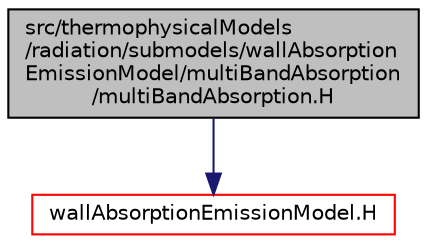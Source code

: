digraph "src/thermophysicalModels/radiation/submodels/wallAbsorptionEmissionModel/multiBandAbsorption/multiBandAbsorption.H"
{
  bgcolor="transparent";
  edge [fontname="Helvetica",fontsize="10",labelfontname="Helvetica",labelfontsize="10"];
  node [fontname="Helvetica",fontsize="10",shape=record];
  Node1 [label="src/thermophysicalModels\l/radiation/submodels/wallAbsorption\lEmissionModel/multiBandAbsorption\l/multiBandAbsorption.H",height=0.2,width=0.4,color="black", fillcolor="grey75", style="filled" fontcolor="black"];
  Node1 -> Node2 [color="midnightblue",fontsize="10",style="solid",fontname="Helvetica"];
  Node2 [label="wallAbsorptionEmissionModel.H",height=0.2,width=0.4,color="red",URL="$wallAbsorptionEmissionModel_8H.html"];
}
